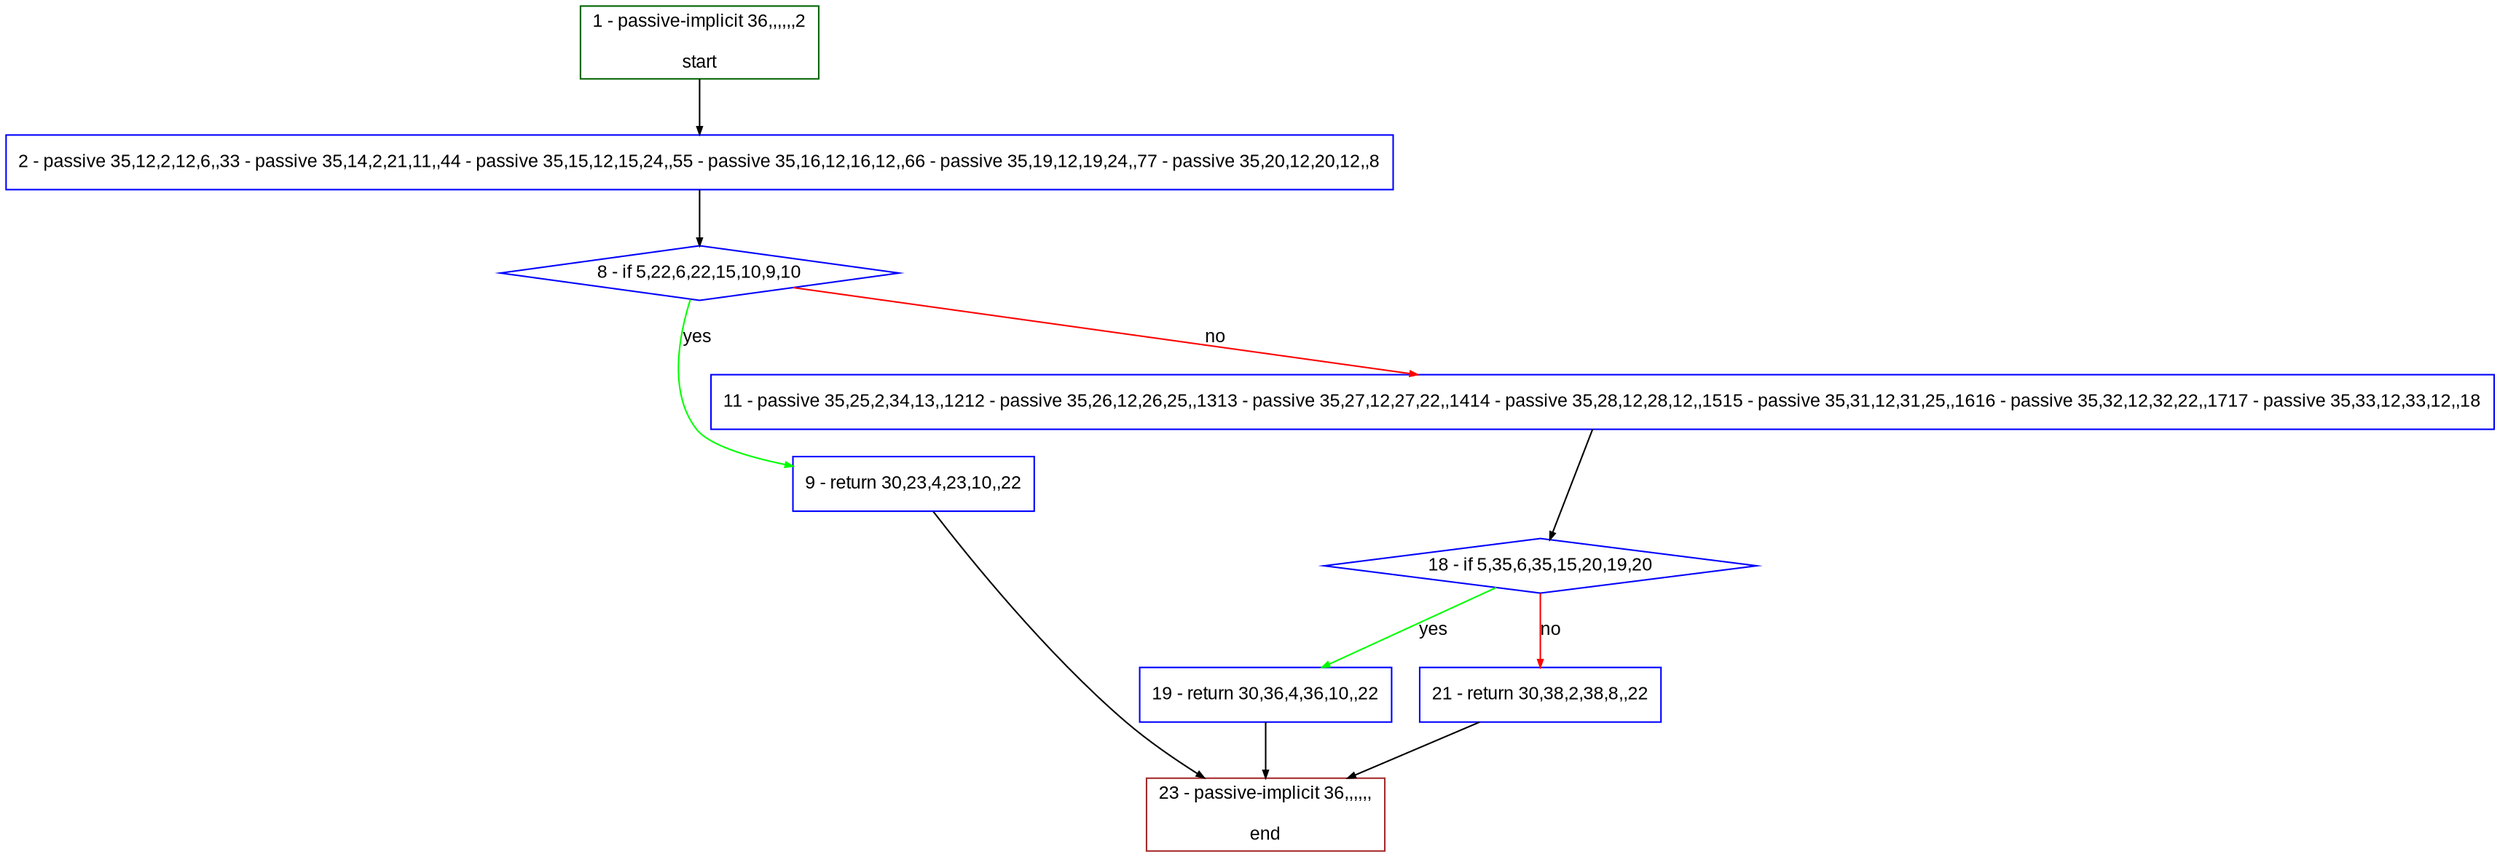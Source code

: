 digraph "" {
  graph [bgcolor="white", fillcolor="#FFFFCC", pack="true", packmode="clust", fontname="Arial", label="", fontsize="12", compound="true", style="rounded,filled"];
  node [node_initialized="no", fillcolor="white", fontname="Arial", label="", color="grey", fontsize="12", fixedsize="false", compound="true", shape="rectangle", style="filled"];
  edge [arrowtail="none", lhead="", fontcolor="black", fontname="Arial", label="", color="black", fontsize="12", arrowhead="normal", arrowsize="0.5", compound="true", ltail="", dir="forward"];
  __N1 [fillcolor="#ffffff", label="2 - passive 35,12,2,12,6,,33 - passive 35,14,2,21,11,,44 - passive 35,15,12,15,24,,55 - passive 35,16,12,16,12,,66 - passive 35,19,12,19,24,,77 - passive 35,20,12,20,12,,8", color="#0000ff", shape="box", style="filled"];
  __N2 [fillcolor="#ffffff", label="1 - passive-implicit 36,,,,,,2\n\nstart", color="#006400", shape="box", style="filled"];
  __N3 [fillcolor="#ffffff", label="8 - if 5,22,6,22,15,10,9,10", color="#0000ff", shape="diamond", style="filled"];
  __N4 [fillcolor="#ffffff", label="9 - return 30,23,4,23,10,,22", color="#0000ff", shape="box", style="filled"];
  __N5 [fillcolor="#ffffff", label="11 - passive 35,25,2,34,13,,1212 - passive 35,26,12,26,25,,1313 - passive 35,27,12,27,22,,1414 - passive 35,28,12,28,12,,1515 - passive 35,31,12,31,25,,1616 - passive 35,32,12,32,22,,1717 - passive 35,33,12,33,12,,18", color="#0000ff", shape="box", style="filled"];
  __N6 [fillcolor="#ffffff", label="23 - passive-implicit 36,,,,,,\n\nend", color="#a52a2a", shape="box", style="filled"];
  __N7 [fillcolor="#ffffff", label="18 - if 5,35,6,35,15,20,19,20", color="#0000ff", shape="diamond", style="filled"];
  __N8 [fillcolor="#ffffff", label="19 - return 30,36,4,36,10,,22", color="#0000ff", shape="box", style="filled"];
  __N9 [fillcolor="#ffffff", label="21 - return 30,38,2,38,8,,22", color="#0000ff", shape="box", style="filled"];
  __N2 -> __N1 [arrowtail="none", color="#000000", label="", arrowhead="normal", dir="forward"];
  __N1 -> __N3 [arrowtail="none", color="#000000", label="", arrowhead="normal", dir="forward"];
  __N3 -> __N4 [arrowtail="none", color="#00ff00", label="yes", arrowhead="normal", dir="forward"];
  __N3 -> __N5 [arrowtail="none", color="#ff0000", label="no", arrowhead="normal", dir="forward"];
  __N4 -> __N6 [arrowtail="none", color="#000000", label="", arrowhead="normal", dir="forward"];
  __N5 -> __N7 [arrowtail="none", color="#000000", label="", arrowhead="normal", dir="forward"];
  __N7 -> __N8 [arrowtail="none", color="#00ff00", label="yes", arrowhead="normal", dir="forward"];
  __N7 -> __N9 [arrowtail="none", color="#ff0000", label="no", arrowhead="normal", dir="forward"];
  __N8 -> __N6 [arrowtail="none", color="#000000", label="", arrowhead="normal", dir="forward"];
  __N9 -> __N6 [arrowtail="none", color="#000000", label="", arrowhead="normal", dir="forward"];
}
